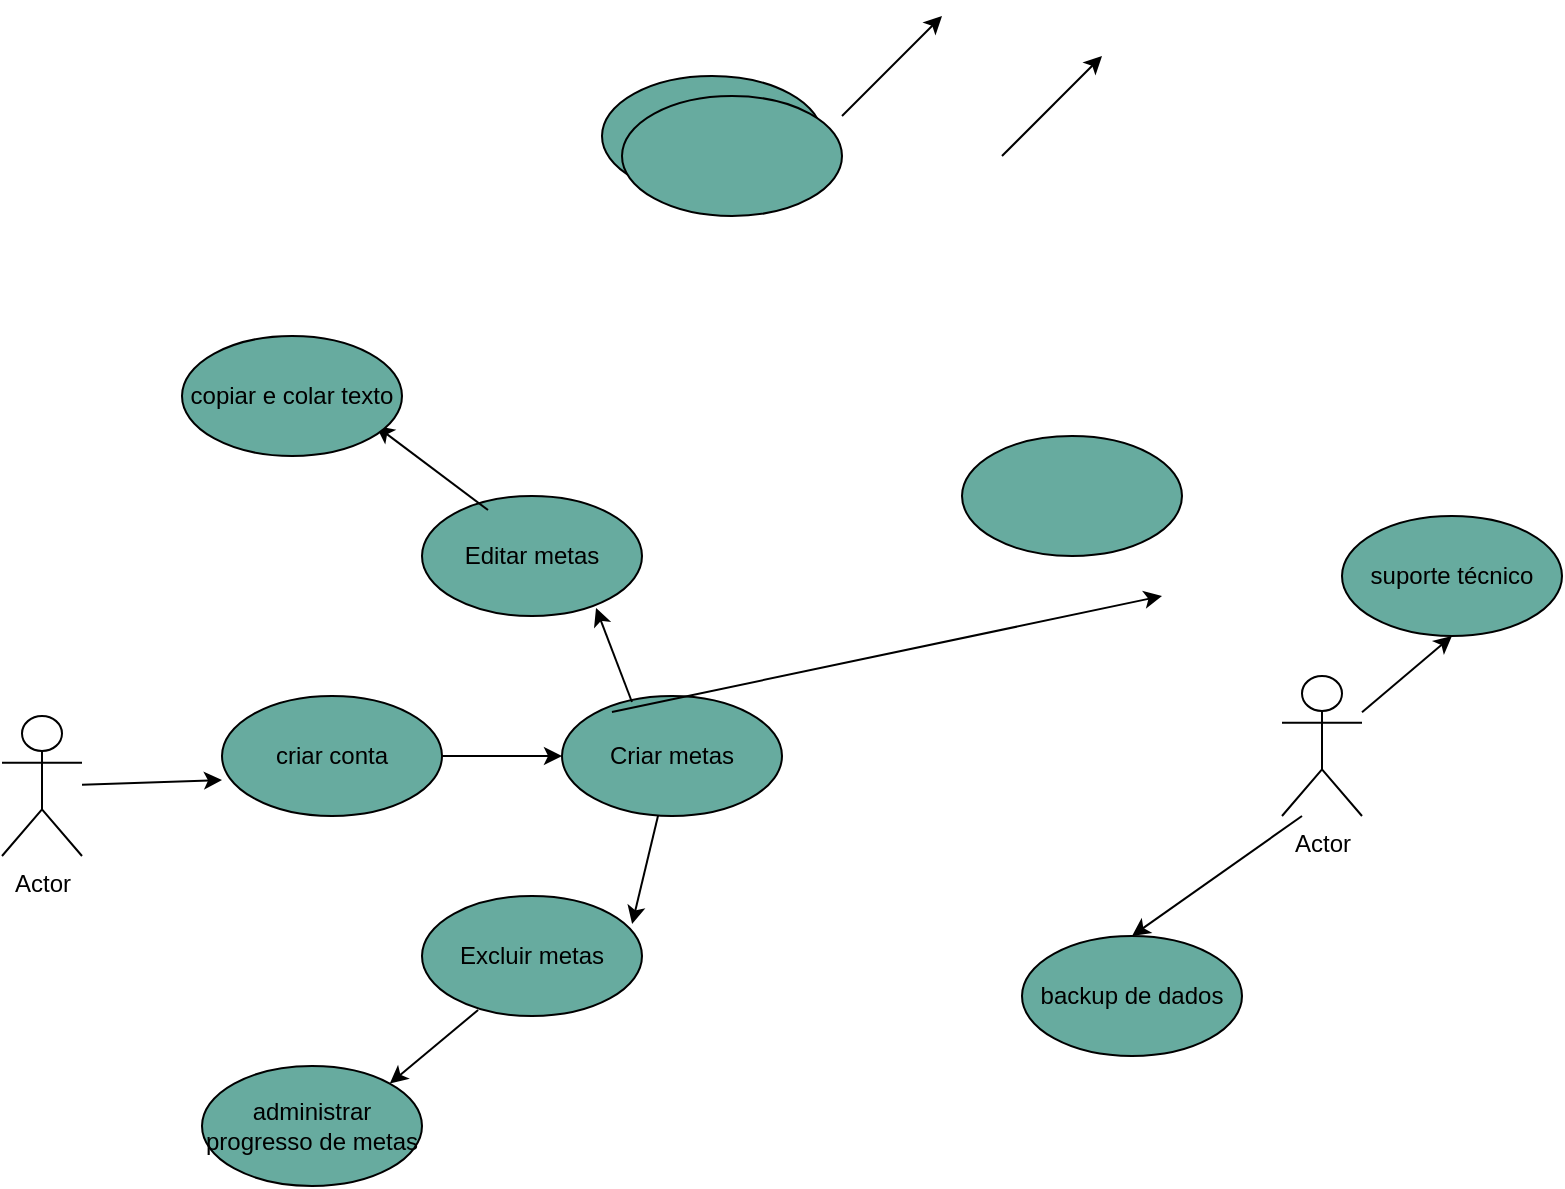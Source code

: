 <mxfile version="26.0.16">
  <diagram name="Página-1" id="Xv098V2aOTBT-dUrSFBb">
    <mxGraphModel dx="1426" dy="1950" grid="1" gridSize="10" guides="1" tooltips="1" connect="1" arrows="1" fold="1" page="1" pageScale="1" pageWidth="827" pageHeight="1169" math="0" shadow="0">
      <root>
        <mxCell id="0" />
        <mxCell id="1" parent="0" />
        <mxCell id="dAd7lYZPXFyWrwmLLRgz-7" value="criar conta" style="ellipse;whiteSpace=wrap;html=1;fillColor=light-dark(#67AB9F,var(--ge-dark-color, #121212));" vertex="1" parent="1">
          <mxGeometry x="150" y="340" width="110" height="60" as="geometry" />
        </mxCell>
        <mxCell id="dAd7lYZPXFyWrwmLLRgz-13" value="Excluir metas" style="ellipse;whiteSpace=wrap;html=1;fillColor=light-dark(#67AB9F,var(--ge-dark-color, #121212));" vertex="1" parent="1">
          <mxGeometry x="250" y="440" width="110" height="60" as="geometry" />
        </mxCell>
        <mxCell id="dAd7lYZPXFyWrwmLLRgz-14" value="suporte técnico" style="ellipse;whiteSpace=wrap;html=1;fillColor=light-dark(#67AB9F,var(--ge-dark-color, #121212));" vertex="1" parent="1">
          <mxGeometry x="710" y="250" width="110" height="60" as="geometry" />
        </mxCell>
        <mxCell id="dAd7lYZPXFyWrwmLLRgz-15" value="" style="ellipse;whiteSpace=wrap;html=1;fillColor=light-dark(#67AB9F,var(--ge-dark-color, #121212));" vertex="1" parent="1">
          <mxGeometry x="340" y="30" width="110" height="60" as="geometry" />
        </mxCell>
        <mxCell id="dAd7lYZPXFyWrwmLLRgz-16" value="backup de dados" style="ellipse;whiteSpace=wrap;html=1;fillColor=light-dark(#67AB9F,var(--ge-dark-color, #121212));" vertex="1" parent="1">
          <mxGeometry x="550" y="460" width="110" height="60" as="geometry" />
        </mxCell>
        <mxCell id="dAd7lYZPXFyWrwmLLRgz-17" value="Editar metas" style="ellipse;whiteSpace=wrap;html=1;fillColor=light-dark(#67AB9F,var(--ge-dark-color, #121212));" vertex="1" parent="1">
          <mxGeometry x="250" y="240" width="110" height="60" as="geometry" />
        </mxCell>
        <mxCell id="dAd7lYZPXFyWrwmLLRgz-18" value="Criar metas" style="ellipse;whiteSpace=wrap;html=1;fillColor=light-dark(#67AB9F,var(--ge-dark-color, #121212));" vertex="1" parent="1">
          <mxGeometry x="320" y="340" width="110" height="60" as="geometry" />
        </mxCell>
        <mxCell id="dAd7lYZPXFyWrwmLLRgz-19" value="" style="endArrow=classic;html=1;rounded=0;exitX=1;exitY=0.5;exitDx=0;exitDy=0;entryX=0;entryY=0.5;entryDx=0;entryDy=0;" edge="1" parent="1" source="dAd7lYZPXFyWrwmLLRgz-7" target="dAd7lYZPXFyWrwmLLRgz-18">
          <mxGeometry width="50" height="50" relative="1" as="geometry">
            <mxPoint x="280" y="370" as="sourcePoint" />
            <mxPoint x="350" y="370" as="targetPoint" />
          </mxGeometry>
        </mxCell>
        <mxCell id="dAd7lYZPXFyWrwmLLRgz-20" value="" style="endArrow=classic;html=1;rounded=0;entryX=0.5;entryY=0;entryDx=0;entryDy=0;" edge="1" parent="1" target="dAd7lYZPXFyWrwmLLRgz-16">
          <mxGeometry width="50" height="50" relative="1" as="geometry">
            <mxPoint x="690" y="400" as="sourcePoint" />
            <mxPoint x="650" y="250" as="targetPoint" />
          </mxGeometry>
        </mxCell>
        <mxCell id="dAd7lYZPXFyWrwmLLRgz-21" value="" style="endArrow=classic;html=1;rounded=0;" edge="1" parent="1">
          <mxGeometry width="50" height="50" relative="1" as="geometry">
            <mxPoint x="540" y="70" as="sourcePoint" />
            <mxPoint x="590" y="20" as="targetPoint" />
          </mxGeometry>
        </mxCell>
        <mxCell id="dAd7lYZPXFyWrwmLLRgz-22" value="" style="endArrow=classic;html=1;rounded=0;entryX=0.791;entryY=0.933;entryDx=0;entryDy=0;entryPerimeter=0;exitX=0.318;exitY=0.05;exitDx=0;exitDy=0;exitPerimeter=0;" edge="1" parent="1" source="dAd7lYZPXFyWrwmLLRgz-18" target="dAd7lYZPXFyWrwmLLRgz-17">
          <mxGeometry width="50" height="50" relative="1" as="geometry">
            <mxPoint x="380" y="340" as="sourcePoint" />
            <mxPoint x="460" y="240" as="targetPoint" />
          </mxGeometry>
        </mxCell>
        <mxCell id="dAd7lYZPXFyWrwmLLRgz-23" value="" style="endArrow=classic;html=1;rounded=0;" edge="1" parent="1">
          <mxGeometry width="50" height="50" relative="1" as="geometry">
            <mxPoint x="460" y="50" as="sourcePoint" />
            <mxPoint x="510" as="targetPoint" />
          </mxGeometry>
        </mxCell>
        <mxCell id="dAd7lYZPXFyWrwmLLRgz-24" value="" style="endArrow=classic;html=1;rounded=0;exitX=0.255;exitY=0.95;exitDx=0;exitDy=0;exitPerimeter=0;entryX=1;entryY=0;entryDx=0;entryDy=0;" edge="1" parent="1" source="dAd7lYZPXFyWrwmLLRgz-13" target="dAd7lYZPXFyWrwmLLRgz-34">
          <mxGeometry width="50" height="50" relative="1" as="geometry">
            <mxPoint x="389" y="560" as="sourcePoint" />
            <mxPoint x="439" y="510" as="targetPoint" />
            <Array as="points" />
          </mxGeometry>
        </mxCell>
        <mxCell id="dAd7lYZPXFyWrwmLLRgz-25" value="" style="endArrow=classic;html=1;rounded=0;entryX=0.5;entryY=1;entryDx=0;entryDy=0;" edge="1" parent="1" source="dAd7lYZPXFyWrwmLLRgz-31" target="dAd7lYZPXFyWrwmLLRgz-14">
          <mxGeometry width="50" height="50" relative="1" as="geometry">
            <mxPoint x="670" y="270" as="sourcePoint" />
            <mxPoint x="720" y="220" as="targetPoint" />
          </mxGeometry>
        </mxCell>
        <mxCell id="dAd7lYZPXFyWrwmLLRgz-26" value="" style="endArrow=classic;html=1;rounded=0;entryX=0;entryY=0.7;entryDx=0;entryDy=0;entryPerimeter=0;" edge="1" parent="1" source="dAd7lYZPXFyWrwmLLRgz-30" target="dAd7lYZPXFyWrwmLLRgz-7">
          <mxGeometry width="50" height="50" relative="1" as="geometry">
            <mxPoint x="180" y="334.091" as="sourcePoint" />
            <mxPoint x="90" y="330" as="targetPoint" />
          </mxGeometry>
        </mxCell>
        <mxCell id="dAd7lYZPXFyWrwmLLRgz-27" value="" style="endArrow=classic;html=1;rounded=0;exitX=0.3;exitY=0.117;exitDx=0;exitDy=0;entryX=0.882;entryY=0.75;entryDx=0;entryDy=0;entryPerimeter=0;exitPerimeter=0;" edge="1" parent="1" source="dAd7lYZPXFyWrwmLLRgz-17" target="dAd7lYZPXFyWrwmLLRgz-35">
          <mxGeometry width="50" height="50" relative="1" as="geometry">
            <mxPoint x="310" y="220" as="sourcePoint" />
            <mxPoint x="360" y="170" as="targetPoint" />
          </mxGeometry>
        </mxCell>
        <mxCell id="dAd7lYZPXFyWrwmLLRgz-28" value="" style="endArrow=classic;html=1;rounded=0;exitX=0.227;exitY=0.133;exitDx=0;exitDy=0;exitPerimeter=0;" edge="1" parent="1" source="dAd7lYZPXFyWrwmLLRgz-18">
          <mxGeometry width="50" height="50" relative="1" as="geometry">
            <mxPoint x="570" y="340" as="sourcePoint" />
            <mxPoint x="620" y="290" as="targetPoint" />
          </mxGeometry>
        </mxCell>
        <mxCell id="dAd7lYZPXFyWrwmLLRgz-29" value="" style="endArrow=classic;html=1;rounded=0;entryX=0.955;entryY=0.233;entryDx=0;entryDy=0;entryPerimeter=0;" edge="1" parent="1" source="dAd7lYZPXFyWrwmLLRgz-18" target="dAd7lYZPXFyWrwmLLRgz-13">
          <mxGeometry width="50" height="50" relative="1" as="geometry">
            <mxPoint x="390" y="410" as="sourcePoint" />
            <mxPoint x="310" y="460" as="targetPoint" />
          </mxGeometry>
        </mxCell>
        <mxCell id="dAd7lYZPXFyWrwmLLRgz-30" value="Actor" style="shape=umlActor;verticalLabelPosition=bottom;verticalAlign=top;html=1;outlineConnect=0;" vertex="1" parent="1">
          <mxGeometry x="40" y="350" width="40" height="70" as="geometry" />
        </mxCell>
        <mxCell id="dAd7lYZPXFyWrwmLLRgz-31" value="Actor" style="shape=umlActor;verticalLabelPosition=bottom;verticalAlign=top;html=1;outlineConnect=0;" vertex="1" parent="1">
          <mxGeometry x="680" y="330" width="40" height="70" as="geometry" />
        </mxCell>
        <mxCell id="dAd7lYZPXFyWrwmLLRgz-32" value="" style="ellipse;whiteSpace=wrap;html=1;fillColor=light-dark(#67AB9F,var(--ge-dark-color, #121212));" vertex="1" parent="1">
          <mxGeometry x="350" y="40" width="110" height="60" as="geometry" />
        </mxCell>
        <mxCell id="dAd7lYZPXFyWrwmLLRgz-33" value="" style="ellipse;whiteSpace=wrap;html=1;fillColor=light-dark(#67AB9F,var(--ge-dark-color, #121212));" vertex="1" parent="1">
          <mxGeometry x="520" y="210" width="110" height="60" as="geometry" />
        </mxCell>
        <mxCell id="dAd7lYZPXFyWrwmLLRgz-34" value="administrar progresso de metas" style="ellipse;whiteSpace=wrap;html=1;fillColor=light-dark(#67AB9F,var(--ge-dark-color, #121212));" vertex="1" parent="1">
          <mxGeometry x="140" y="525" width="110" height="60" as="geometry" />
        </mxCell>
        <mxCell id="dAd7lYZPXFyWrwmLLRgz-35" value="copiar e colar texto" style="ellipse;whiteSpace=wrap;html=1;fillColor=light-dark(#67AB9F,var(--ge-dark-color, #121212));" vertex="1" parent="1">
          <mxGeometry x="130" y="160" width="110" height="60" as="geometry" />
        </mxCell>
      </root>
    </mxGraphModel>
  </diagram>
</mxfile>
